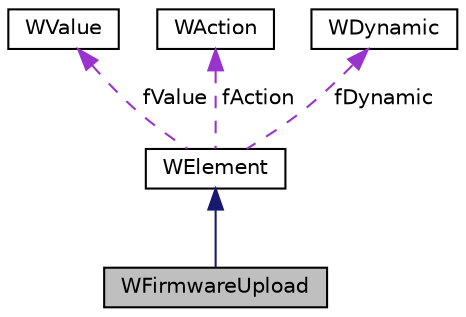 digraph "WFirmwareUpload"
{
 // LATEX_PDF_SIZE
  edge [fontname="Helvetica",fontsize="10",labelfontname="Helvetica",labelfontsize="10"];
  node [fontname="Helvetica",fontsize="10",shape=record];
  Node1 [label="WFirmwareUpload",height=0.2,width=0.4,color="black", fillcolor="grey75", style="filled", fontcolor="black",tooltip=" "];
  Node2 -> Node1 [dir="back",color="midnightblue",fontsize="10",style="solid",fontname="Helvetica"];
  Node2 [label="WElement",height=0.2,width=0.4,color="black", fillcolor="white", style="filled",URL="$classWElement.html",tooltip=" "];
  Node3 -> Node2 [dir="back",color="darkorchid3",fontsize="10",style="dashed",label=" fValue" ,fontname="Helvetica"];
  Node3 [label="WValue",height=0.2,width=0.4,color="black", fillcolor="white", style="filled",URL="$classWValue.html",tooltip=" "];
  Node4 -> Node2 [dir="back",color="darkorchid3",fontsize="10",style="dashed",label=" fAction" ,fontname="Helvetica"];
  Node4 [label="WAction",height=0.2,width=0.4,color="black", fillcolor="white", style="filled",URL="$classWAction.html",tooltip=" "];
  Node5 -> Node2 [dir="back",color="darkorchid3",fontsize="10",style="dashed",label=" fDynamic" ,fontname="Helvetica"];
  Node5 [label="WDynamic",height=0.2,width=0.4,color="black", fillcolor="white", style="filled",URL="$classWDynamic.html",tooltip=" "];
}
